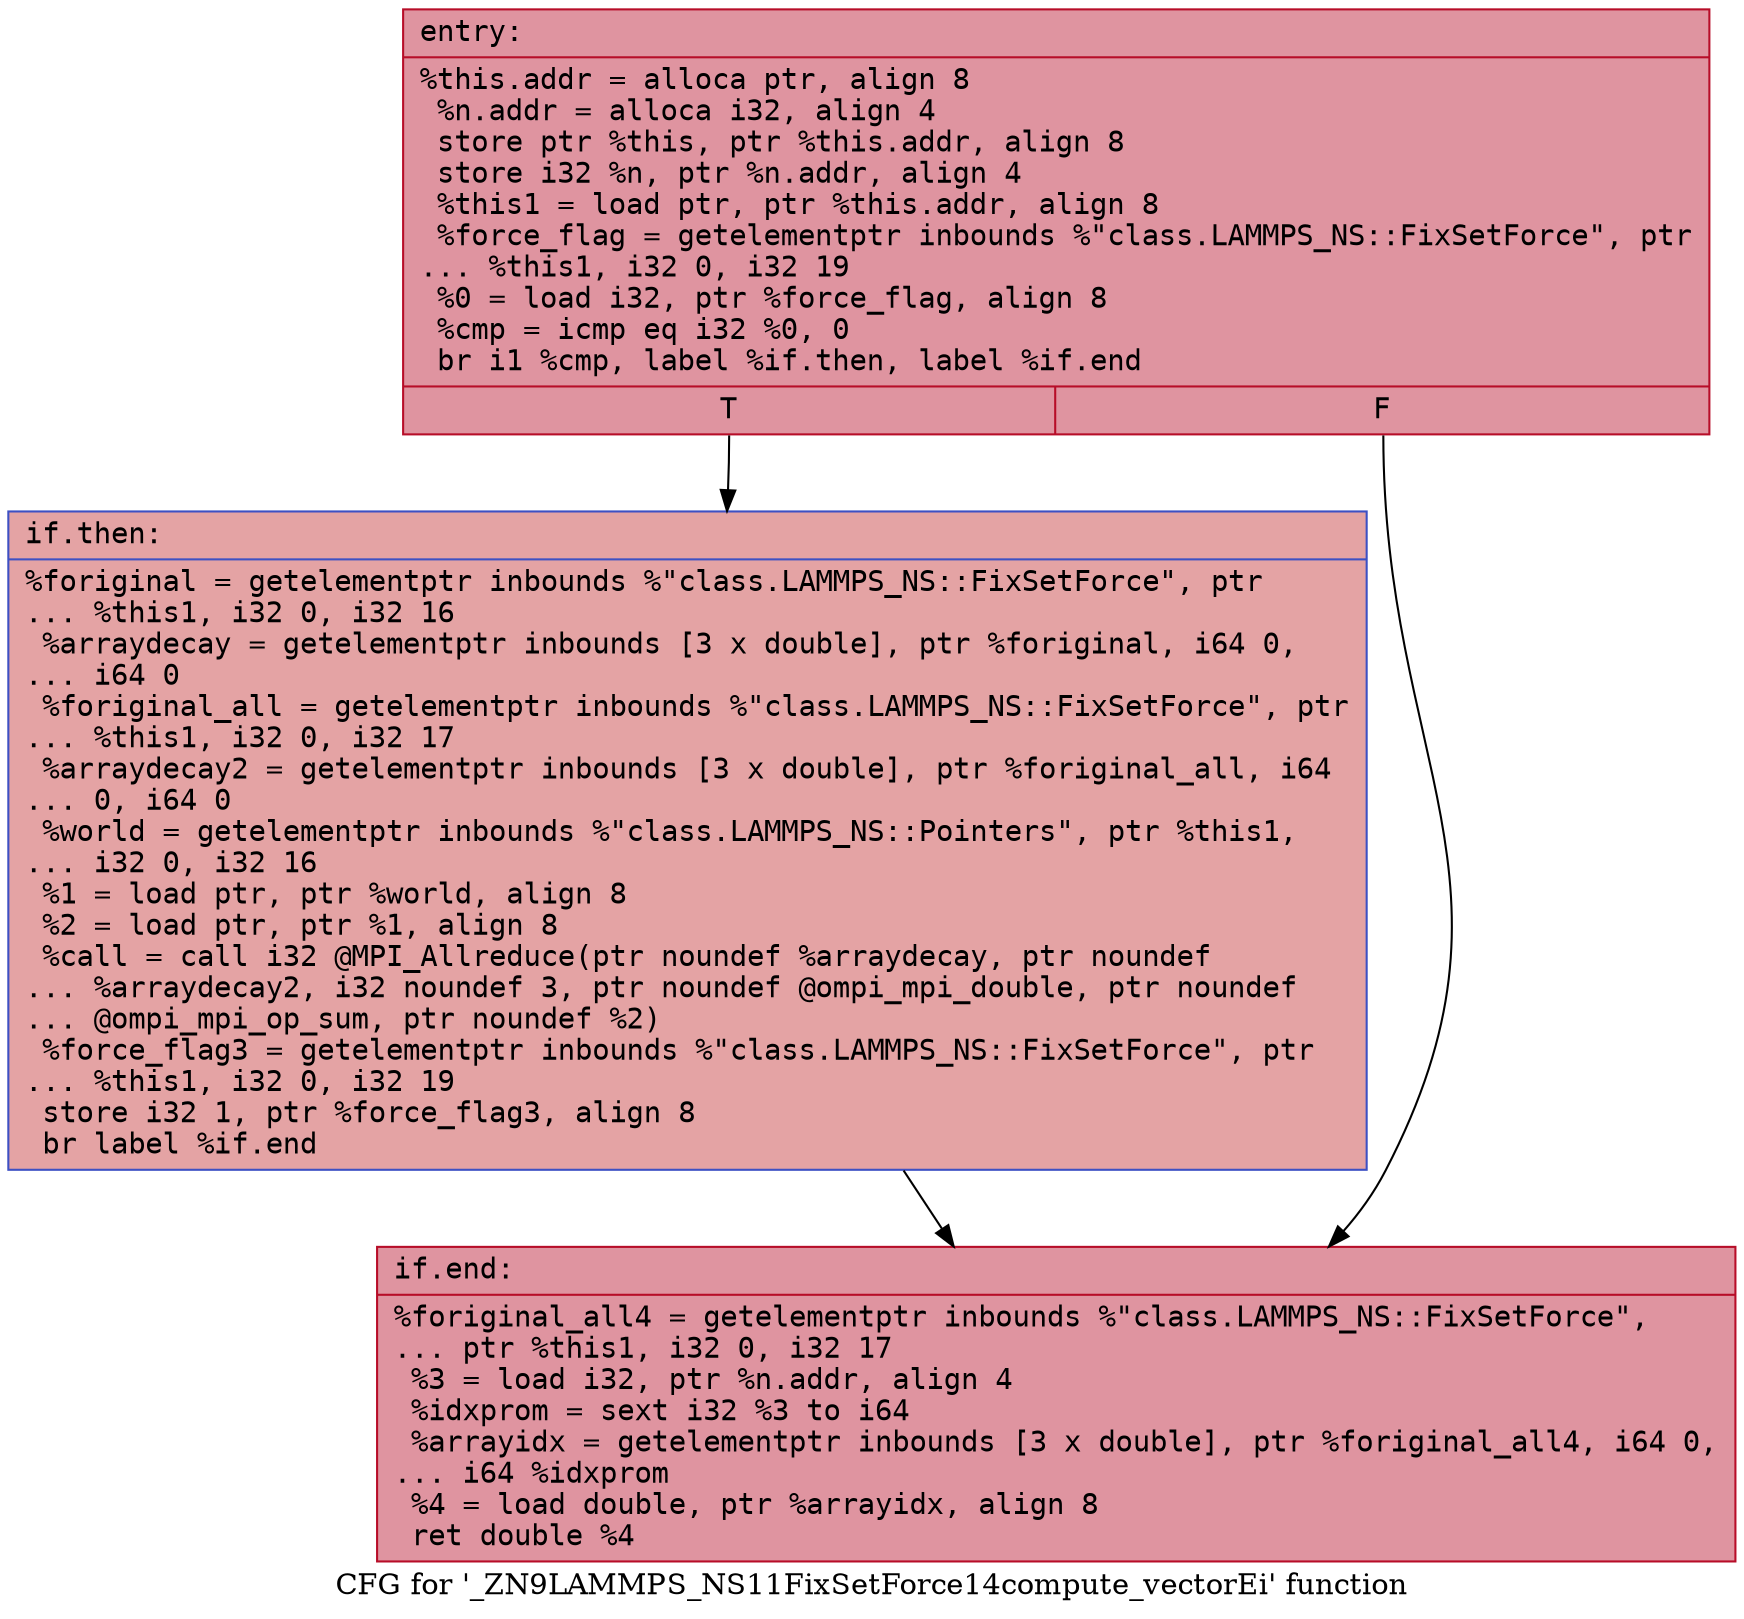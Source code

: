digraph "CFG for '_ZN9LAMMPS_NS11FixSetForce14compute_vectorEi' function" {
	label="CFG for '_ZN9LAMMPS_NS11FixSetForce14compute_vectorEi' function";

	Node0x561adf9ade50 [shape=record,color="#b70d28ff", style=filled, fillcolor="#b70d2870" fontname="Courier",label="{entry:\l|  %this.addr = alloca ptr, align 8\l  %n.addr = alloca i32, align 4\l  store ptr %this, ptr %this.addr, align 8\l  store i32 %n, ptr %n.addr, align 4\l  %this1 = load ptr, ptr %this.addr, align 8\l  %force_flag = getelementptr inbounds %\"class.LAMMPS_NS::FixSetForce\", ptr\l... %this1, i32 0, i32 19\l  %0 = load i32, ptr %force_flag, align 8\l  %cmp = icmp eq i32 %0, 0\l  br i1 %cmp, label %if.then, label %if.end\l|{<s0>T|<s1>F}}"];
	Node0x561adf9ade50:s0 -> Node0x561adfa49b40[tooltip="entry -> if.then\nProbability 37.50%" ];
	Node0x561adf9ade50:s1 -> Node0x561adfa49bb0[tooltip="entry -> if.end\nProbability 62.50%" ];
	Node0x561adfa49b40 [shape=record,color="#3d50c3ff", style=filled, fillcolor="#c32e3170" fontname="Courier",label="{if.then:\l|  %foriginal = getelementptr inbounds %\"class.LAMMPS_NS::FixSetForce\", ptr\l... %this1, i32 0, i32 16\l  %arraydecay = getelementptr inbounds [3 x double], ptr %foriginal, i64 0,\l... i64 0\l  %foriginal_all = getelementptr inbounds %\"class.LAMMPS_NS::FixSetForce\", ptr\l... %this1, i32 0, i32 17\l  %arraydecay2 = getelementptr inbounds [3 x double], ptr %foriginal_all, i64\l... 0, i64 0\l  %world = getelementptr inbounds %\"class.LAMMPS_NS::Pointers\", ptr %this1,\l... i32 0, i32 16\l  %1 = load ptr, ptr %world, align 8\l  %2 = load ptr, ptr %1, align 8\l  %call = call i32 @MPI_Allreduce(ptr noundef %arraydecay, ptr noundef\l... %arraydecay2, i32 noundef 3, ptr noundef @ompi_mpi_double, ptr noundef\l... @ompi_mpi_op_sum, ptr noundef %2)\l  %force_flag3 = getelementptr inbounds %\"class.LAMMPS_NS::FixSetForce\", ptr\l... %this1, i32 0, i32 19\l  store i32 1, ptr %force_flag3, align 8\l  br label %if.end\l}"];
	Node0x561adfa49b40 -> Node0x561adfa49bb0[tooltip="if.then -> if.end\nProbability 100.00%" ];
	Node0x561adfa49bb0 [shape=record,color="#b70d28ff", style=filled, fillcolor="#b70d2870" fontname="Courier",label="{if.end:\l|  %foriginal_all4 = getelementptr inbounds %\"class.LAMMPS_NS::FixSetForce\",\l... ptr %this1, i32 0, i32 17\l  %3 = load i32, ptr %n.addr, align 4\l  %idxprom = sext i32 %3 to i64\l  %arrayidx = getelementptr inbounds [3 x double], ptr %foriginal_all4, i64 0,\l... i64 %idxprom\l  %4 = load double, ptr %arrayidx, align 8\l  ret double %4\l}"];
}
